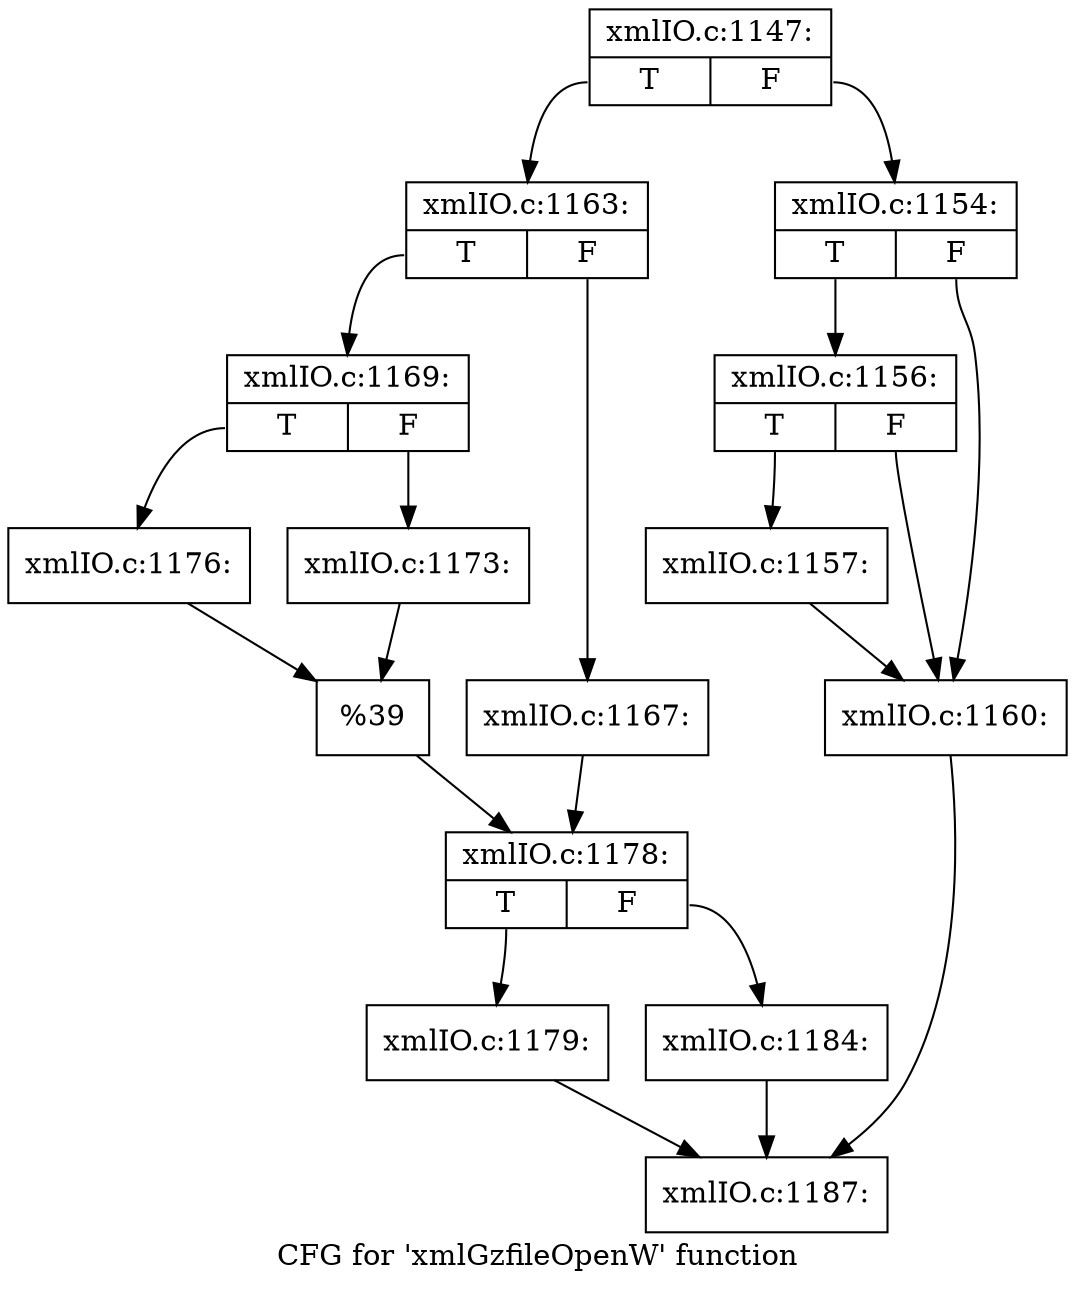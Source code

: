 digraph "CFG for 'xmlGzfileOpenW' function" {
	label="CFG for 'xmlGzfileOpenW' function";

	Node0x55ed347c15e0 [shape=record,label="{xmlIO.c:1147:|{<s0>T|<s1>F}}"];
	Node0x55ed347c15e0:s0 -> Node0x55ed34747a50;
	Node0x55ed347c15e0:s1 -> Node0x55ed34747a00;
	Node0x55ed34747a00 [shape=record,label="{xmlIO.c:1154:|{<s0>T|<s1>F}}"];
	Node0x55ed34747a00:s0 -> Node0x55ed346908d0;
	Node0x55ed34747a00:s1 -> Node0x55ed34690880;
	Node0x55ed346908d0 [shape=record,label="{xmlIO.c:1156:|{<s0>T|<s1>F}}"];
	Node0x55ed346908d0:s0 -> Node0x55ed34690830;
	Node0x55ed346908d0:s1 -> Node0x55ed34690880;
	Node0x55ed34690830 [shape=record,label="{xmlIO.c:1157:}"];
	Node0x55ed34690830 -> Node0x55ed34690880;
	Node0x55ed34690880 [shape=record,label="{xmlIO.c:1160:}"];
	Node0x55ed34690880 -> Node0x55ed348bd4b0;
	Node0x55ed34747a50 [shape=record,label="{xmlIO.c:1163:|{<s0>T|<s1>F}}"];
	Node0x55ed34747a50:s0 -> Node0x55ed34691460;
	Node0x55ed34747a50:s1 -> Node0x55ed346913c0;
	Node0x55ed346913c0 [shape=record,label="{xmlIO.c:1167:}"];
	Node0x55ed346913c0 -> Node0x55ed34691410;
	Node0x55ed34691460 [shape=record,label="{xmlIO.c:1169:|{<s0>T|<s1>F}}"];
	Node0x55ed34691460:s0 -> Node0x55ed34691c00;
	Node0x55ed34691460:s1 -> Node0x55ed34691b60;
	Node0x55ed34691b60 [shape=record,label="{xmlIO.c:1173:}"];
	Node0x55ed34691b60 -> Node0x55ed34691bb0;
	Node0x55ed34691c00 [shape=record,label="{xmlIO.c:1176:}"];
	Node0x55ed34691c00 -> Node0x55ed34691bb0;
	Node0x55ed34691bb0 [shape=record,label="{%39}"];
	Node0x55ed34691bb0 -> Node0x55ed34691410;
	Node0x55ed34691410 [shape=record,label="{xmlIO.c:1178:|{<s0>T|<s1>F}}"];
	Node0x55ed34691410:s0 -> Node0x55ed346926c0;
	Node0x55ed34691410:s1 -> Node0x55ed34692710;
	Node0x55ed346926c0 [shape=record,label="{xmlIO.c:1179:}"];
	Node0x55ed346926c0 -> Node0x55ed348bd4b0;
	Node0x55ed34692710 [shape=record,label="{xmlIO.c:1184:}"];
	Node0x55ed34692710 -> Node0x55ed348bd4b0;
	Node0x55ed348bd4b0 [shape=record,label="{xmlIO.c:1187:}"];
}
